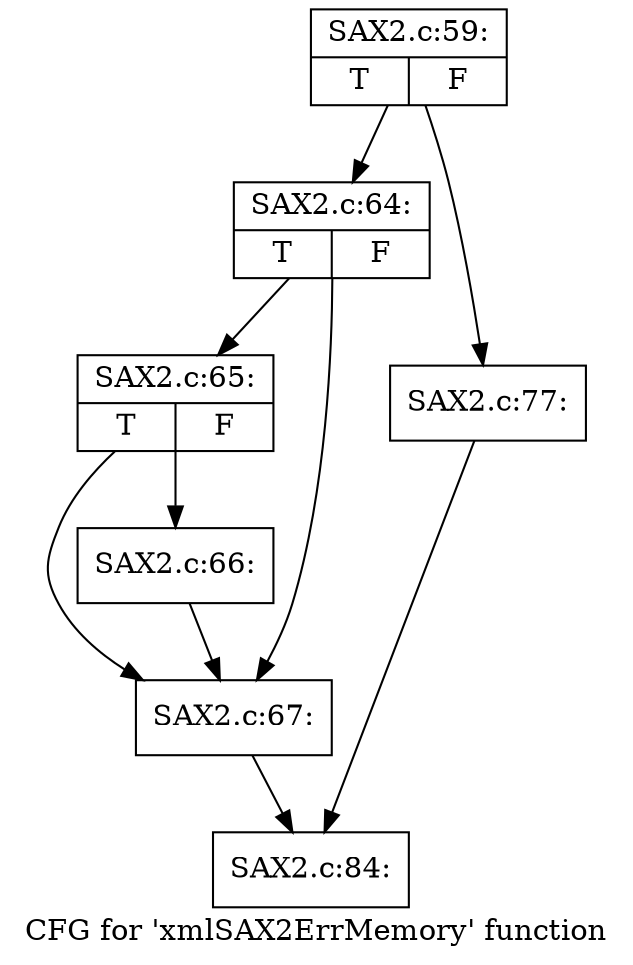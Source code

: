 digraph "CFG for 'xmlSAX2ErrMemory' function" {
	label="CFG for 'xmlSAX2ErrMemory' function";

	Node0x42c3400 [shape=record,label="{SAX2.c:59:|{<s0>T|<s1>F}}"];
	Node0x42c3400 -> Node0x41b26c0;
	Node0x42c3400 -> Node0x41b2760;
	Node0x41b26c0 [shape=record,label="{SAX2.c:64:|{<s0>T|<s1>F}}"];
	Node0x41b26c0 -> Node0x41b2da0;
	Node0x41b26c0 -> Node0x41b2d50;
	Node0x41b2da0 [shape=record,label="{SAX2.c:65:|{<s0>T|<s1>F}}"];
	Node0x41b2da0 -> Node0x41b2d00;
	Node0x41b2da0 -> Node0x41b2d50;
	Node0x41b2d00 [shape=record,label="{SAX2.c:66:}"];
	Node0x41b2d00 -> Node0x41b2d50;
	Node0x41b2d50 [shape=record,label="{SAX2.c:67:}"];
	Node0x41b2d50 -> Node0x41b2710;
	Node0x41b2760 [shape=record,label="{SAX2.c:77:}"];
	Node0x41b2760 -> Node0x41b2710;
	Node0x41b2710 [shape=record,label="{SAX2.c:84:}"];
}
